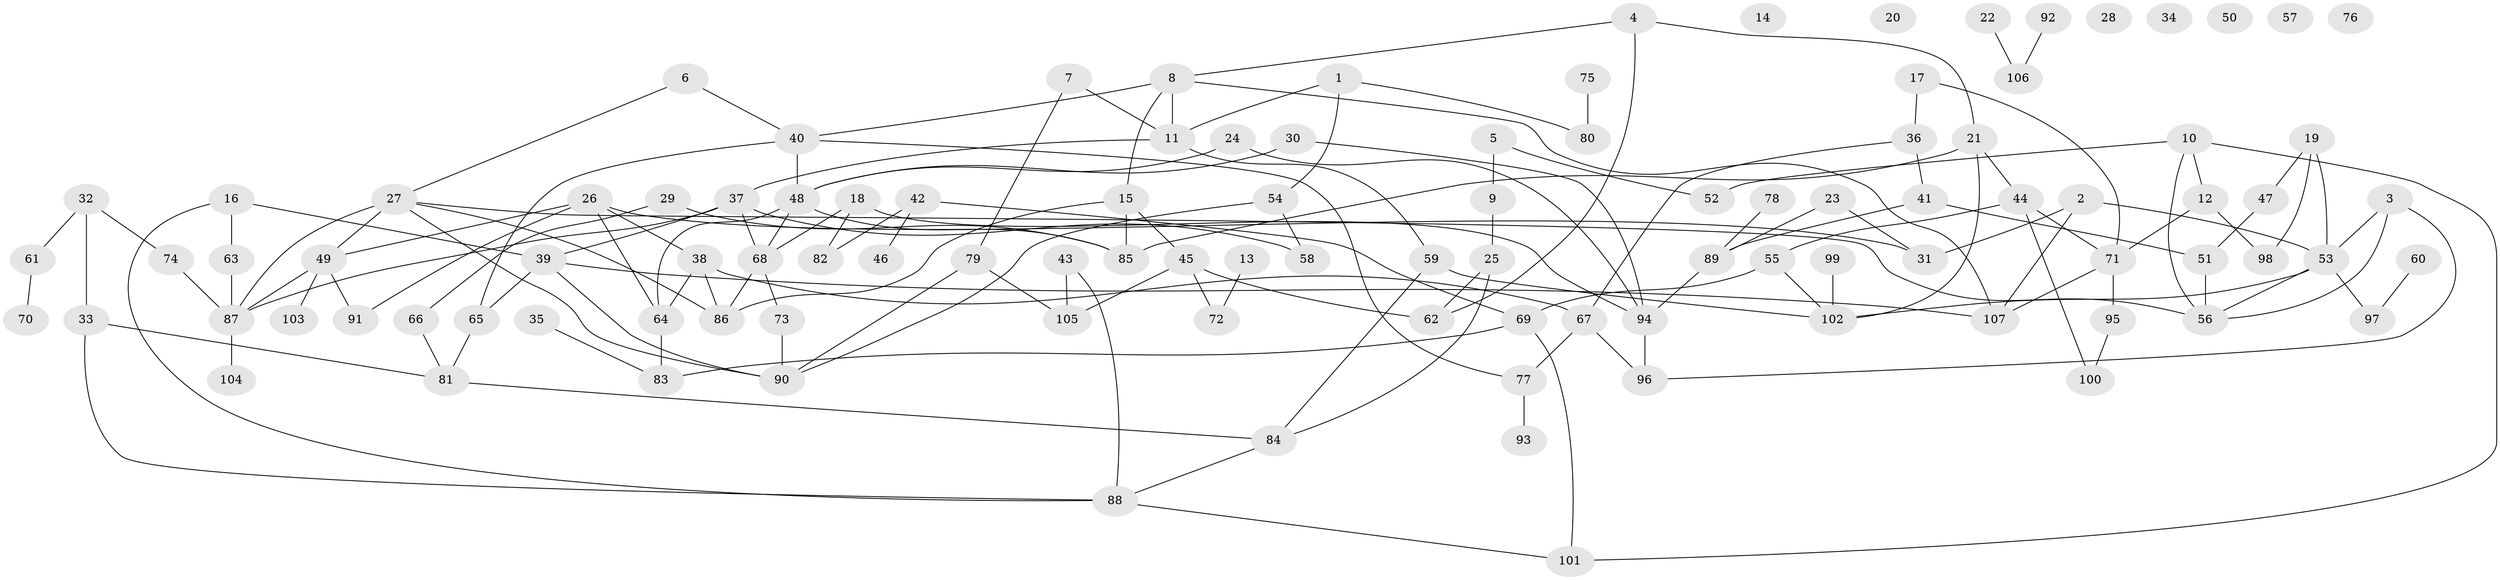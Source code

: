 // coarse degree distribution, {3: 0.19148936170212766, 8: 0.0425531914893617, 9: 0.06382978723404255, 6: 0.0425531914893617, 5: 0.10638297872340426, 2: 0.1702127659574468, 7: 0.0425531914893617, 4: 0.14893617021276595, 1: 0.19148936170212766}
// Generated by graph-tools (version 1.1) at 2025/48/03/04/25 22:48:34]
// undirected, 107 vertices, 151 edges
graph export_dot {
  node [color=gray90,style=filled];
  1;
  2;
  3;
  4;
  5;
  6;
  7;
  8;
  9;
  10;
  11;
  12;
  13;
  14;
  15;
  16;
  17;
  18;
  19;
  20;
  21;
  22;
  23;
  24;
  25;
  26;
  27;
  28;
  29;
  30;
  31;
  32;
  33;
  34;
  35;
  36;
  37;
  38;
  39;
  40;
  41;
  42;
  43;
  44;
  45;
  46;
  47;
  48;
  49;
  50;
  51;
  52;
  53;
  54;
  55;
  56;
  57;
  58;
  59;
  60;
  61;
  62;
  63;
  64;
  65;
  66;
  67;
  68;
  69;
  70;
  71;
  72;
  73;
  74;
  75;
  76;
  77;
  78;
  79;
  80;
  81;
  82;
  83;
  84;
  85;
  86;
  87;
  88;
  89;
  90;
  91;
  92;
  93;
  94;
  95;
  96;
  97;
  98;
  99;
  100;
  101;
  102;
  103;
  104;
  105;
  106;
  107;
  1 -- 11;
  1 -- 54;
  1 -- 80;
  2 -- 31;
  2 -- 53;
  2 -- 107;
  3 -- 53;
  3 -- 56;
  3 -- 96;
  4 -- 8;
  4 -- 21;
  4 -- 62;
  5 -- 9;
  5 -- 52;
  6 -- 27;
  6 -- 40;
  7 -- 11;
  7 -- 79;
  8 -- 11;
  8 -- 15;
  8 -- 40;
  8 -- 107;
  9 -- 25;
  10 -- 12;
  10 -- 52;
  10 -- 56;
  10 -- 101;
  11 -- 37;
  11 -- 59;
  12 -- 71;
  12 -- 98;
  13 -- 72;
  15 -- 45;
  15 -- 85;
  15 -- 86;
  16 -- 39;
  16 -- 63;
  16 -- 88;
  17 -- 36;
  17 -- 71;
  18 -- 68;
  18 -- 82;
  18 -- 94;
  19 -- 47;
  19 -- 53;
  19 -- 98;
  21 -- 44;
  21 -- 85;
  21 -- 102;
  22 -- 106;
  23 -- 31;
  23 -- 89;
  24 -- 48;
  24 -- 94;
  25 -- 62;
  25 -- 84;
  26 -- 31;
  26 -- 38;
  26 -- 49;
  26 -- 64;
  26 -- 91;
  27 -- 49;
  27 -- 56;
  27 -- 86;
  27 -- 87;
  27 -- 90;
  29 -- 66;
  29 -- 85;
  30 -- 48;
  30 -- 94;
  32 -- 33;
  32 -- 61;
  32 -- 74;
  33 -- 81;
  33 -- 88;
  35 -- 83;
  36 -- 41;
  36 -- 67;
  37 -- 39;
  37 -- 58;
  37 -- 68;
  37 -- 87;
  38 -- 64;
  38 -- 67;
  38 -- 86;
  39 -- 65;
  39 -- 90;
  39 -- 107;
  40 -- 48;
  40 -- 65;
  40 -- 77;
  41 -- 51;
  41 -- 89;
  42 -- 46;
  42 -- 69;
  42 -- 82;
  43 -- 88;
  43 -- 105;
  44 -- 55;
  44 -- 71;
  44 -- 100;
  45 -- 62;
  45 -- 72;
  45 -- 105;
  47 -- 51;
  48 -- 64;
  48 -- 68;
  48 -- 85;
  49 -- 87;
  49 -- 91;
  49 -- 103;
  51 -- 56;
  53 -- 56;
  53 -- 97;
  53 -- 102;
  54 -- 58;
  54 -- 90;
  55 -- 69;
  55 -- 102;
  59 -- 84;
  59 -- 102;
  60 -- 97;
  61 -- 70;
  63 -- 87;
  64 -- 83;
  65 -- 81;
  66 -- 81;
  67 -- 77;
  67 -- 96;
  68 -- 73;
  68 -- 86;
  69 -- 83;
  69 -- 101;
  71 -- 95;
  71 -- 107;
  73 -- 90;
  74 -- 87;
  75 -- 80;
  77 -- 93;
  78 -- 89;
  79 -- 90;
  79 -- 105;
  81 -- 84;
  84 -- 88;
  87 -- 104;
  88 -- 101;
  89 -- 94;
  92 -- 106;
  94 -- 96;
  95 -- 100;
  99 -- 102;
}
